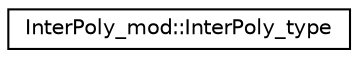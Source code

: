 digraph "Graphical Class Hierarchy"
{
 // LATEX_PDF_SIZE
  edge [fontname="Helvetica",fontsize="10",labelfontname="Helvetica",labelfontsize="10"];
  node [fontname="Helvetica",fontsize="10",shape=record];
  rankdir="LR";
  Node0 [label="InterPoly_mod::InterPoly_type",height=0.2,width=0.4,color="black", fillcolor="white", style="filled",URL="$structInterPoly__mod_1_1InterPoly__type.html",tooltip=" "];
}
